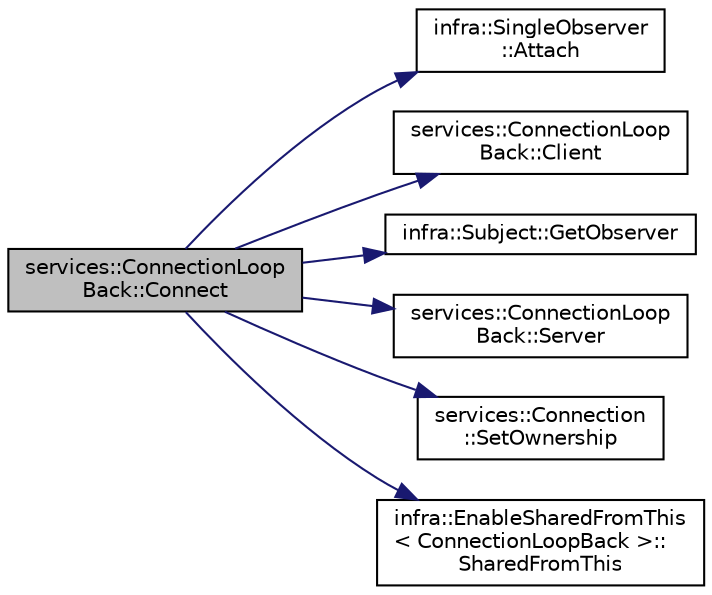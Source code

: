 digraph "services::ConnectionLoopBack::Connect"
{
 // INTERACTIVE_SVG=YES
  edge [fontname="Helvetica",fontsize="10",labelfontname="Helvetica",labelfontsize="10"];
  node [fontname="Helvetica",fontsize="10",shape=record];
  rankdir="LR";
  Node5 [label="services::ConnectionLoop\lBack::Connect",height=0.2,width=0.4,color="black", fillcolor="grey75", style="filled", fontcolor="black"];
  Node5 -> Node6 [color="midnightblue",fontsize="10",style="solid",fontname="Helvetica"];
  Node6 [label="infra::SingleObserver\l::Attach",height=0.2,width=0.4,color="black", fillcolor="white", style="filled",URL="$dc/d4c/classinfra_1_1_single_observer.html#a7691ac8d2aa56fb17be6a73d1b47e9b5"];
  Node5 -> Node7 [color="midnightblue",fontsize="10",style="solid",fontname="Helvetica"];
  Node7 [label="services::ConnectionLoop\lBack::Client",height=0.2,width=0.4,color="black", fillcolor="white", style="filled",URL="$d4/d7a/classservices_1_1_connection_loop_back.html#ac57f7309aa8816a162da7de22c6451a0"];
  Node5 -> Node8 [color="midnightblue",fontsize="10",style="solid",fontname="Helvetica"];
  Node8 [label="infra::Subject::GetObserver",height=0.2,width=0.4,color="black", fillcolor="white", style="filled",URL="$d1/db2/classinfra_1_1_subject.html#ae6779efb6b9b18a7638fef4ce0553466"];
  Node5 -> Node9 [color="midnightblue",fontsize="10",style="solid",fontname="Helvetica"];
  Node9 [label="services::ConnectionLoop\lBack::Server",height=0.2,width=0.4,color="black", fillcolor="white", style="filled",URL="$d4/d7a/classservices_1_1_connection_loop_back.html#ab1361519788436f3937673f05c123ab0"];
  Node5 -> Node10 [color="midnightblue",fontsize="10",style="solid",fontname="Helvetica"];
  Node10 [label="services::Connection\l::SetOwnership",height=0.2,width=0.4,color="black", fillcolor="white", style="filled",URL="$d0/dde/classservices_1_1_connection.html#a8b63d911a62b14ed446abdbe2c1d4be5"];
  Node5 -> Node11 [color="midnightblue",fontsize="10",style="solid",fontname="Helvetica"];
  Node11 [label="infra::EnableSharedFromThis\l\< ConnectionLoopBack \>::\lSharedFromThis",height=0.2,width=0.4,color="black", fillcolor="white", style="filled",URL="$dd/df1/classinfra_1_1_enable_shared_from_this.html#af905d6b4aef4f252a28b1f4edebc99b3"];
}
